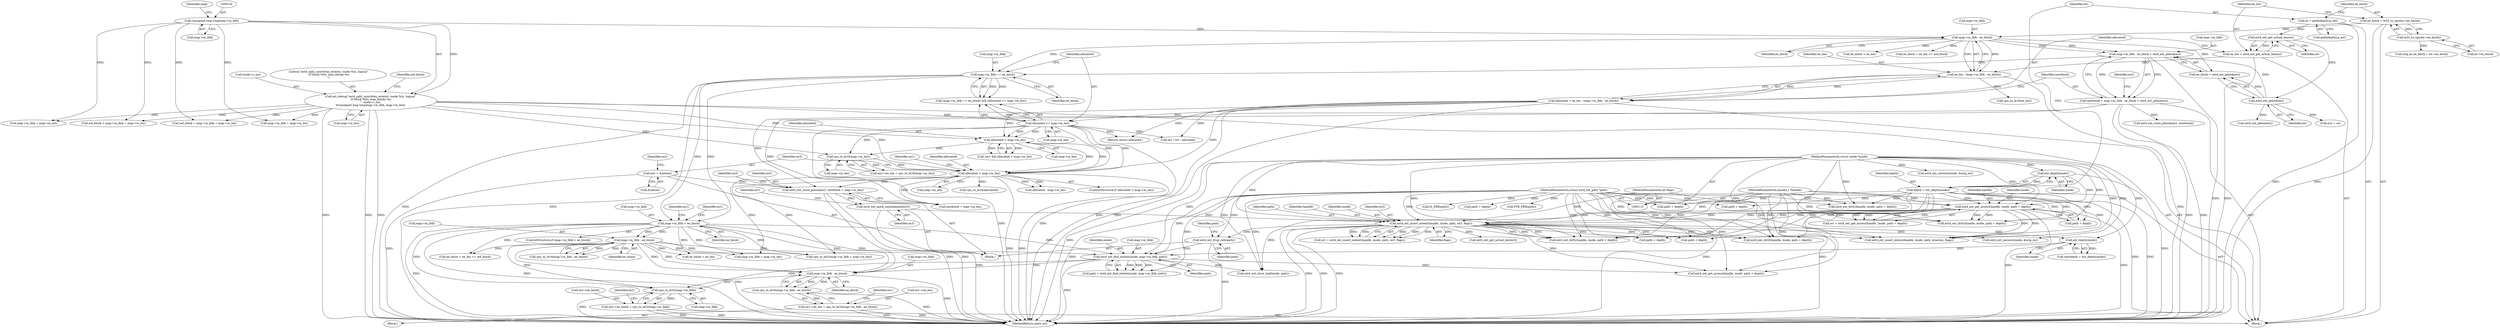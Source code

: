 digraph "0_linux_667eff35a1f56fa74ce98a0c7c29a40adc1ba4e3_0@pointer" {
"1000523" [label="(Call,map->m_lblk - ee_block)"];
"1000293" [label="(Call,map->m_lblk > ee_block)"];
"1000269" [label="(Call,map->m_lblk == ee_block)"];
"1000231" [label="(Call,map->m_lblk - ee_block + ext4_ext_pblock(ex))"];
"1000224" [label="(Call,map->m_lblk - ee_block)"];
"1000153" [label="(Call,(unsigned long long)map->m_lblk)"];
"1000210" [label="(Call,ee_block = le32_to_cpu(ex->ee_block))"];
"1000212" [label="(Call,le32_to_cpu(ex->ee_block))"];
"1000237" [label="(Call,ext4_ext_pblock(ex))"];
"1000218" [label="(Call,ext4_ext_get_actual_len(ex))"];
"1000203" [label="(Call,ex = path[depth].p_ext)"];
"1000462" [label="(Call,ext4_ext_find_extent(inode, map->m_lblk, path))"];
"1000436" [label="(Call,ext_depth(inode))"];
"1000380" [label="(Call,ext4_ext_insert_extent(handle, inode, path, ex3, flags))"];
"1000283" [label="(Call,ext4_ext_get_access(handle, inode, path + depth))"];
"1000116" [label="(MethodParameterIn,handle_t *handle)"];
"1000201" [label="(Call,ext_depth(inode))"];
"1000117" [label="(MethodParameterIn,struct inode *inode)"];
"1000119" [label="(MethodParameterIn,struct ext4_ext_path *path)"];
"1000199" [label="(Call,depth = ext_depth(inode))"];
"1000376" [label="(Call,ext4_ext_mark_uninitialized(ex3))"];
"1000359" [label="(Call,ext4_ext_store_pblock(ex3, newblock + map->m_len))"];
"1000343" [label="(Call,ex3 = &newex)"];
"1000229" [label="(Call,newblock = map->m_lblk - ee_block + ext4_ext_pblock(ex))"];
"1000336" [label="(Call,allocated > map->m_len)"];
"1000220" [label="(Call,allocated = ee_len - (map->m_lblk - ee_block))"];
"1000222" [label="(Call,ee_len - (map->m_lblk - ee_block))"];
"1000216" [label="(Call,ee_len = ext4_ext_get_actual_len(ex))"];
"1000274" [label="(Call,allocated <= map->m_len)"];
"1000148" [label="(Call,ext_debug(\"ext4_split_unwritten_extents: inode %lu, logical\"\n \t\t\"block %llu, max_blocks %u\n\", inode->i_ino,\n\t\t(unsigned long long)map->m_lblk, map->m_len))"];
"1000322" [label="(Call,allocated > map->m_len)"];
"1000331" [label="(Call,cpu_to_le16(map->m_len))"];
"1000120" [label="(MethodParameterIn,int flags)"];
"1000307" [label="(Call,map->m_lblk - ee_block)"];
"1000458" [label="(Call,ext4_ext_drop_refs(path))"];
"1000522" [label="(Call,cpu_to_le16(map->m_lblk - ee_block))"];
"1000518" [label="(Call,ex1->ee_len = cpu_to_le16(map->m_lblk - ee_block))"];
"1000538" [label="(Call,cpu_to_le32(map->m_lblk))"];
"1000534" [label="(Call,ex2->ee_block = cpu_to_le32(map->m_lblk))"];
"1000219" [label="(Identifier,ex)"];
"1000253" [label="(Call,cpu_to_le16(ee_len))"];
"1000211" [label="(Identifier,ee_block)"];
"1000336" [label="(Call,allocated > map->m_len)"];
"1000119" [label="(MethodParameterIn,struct ext4_ext_path *path)"];
"1000293" [label="(Call,map->m_lblk > ee_block)"];
"1000202" [label="(Identifier,inode)"];
"1000436" [label="(Call,ext_depth(inode))"];
"1000216" [label="(Call,ee_len = ext4_ext_get_actual_len(ex))"];
"1000538" [label="(Call,cpu_to_le32(map->m_lblk))"];
"1000524" [label="(Call,map->m_lblk)"];
"1000422" [label="(Call,ext4_ext_dirty(handle, inode, path + depth))"];
"1000615" [label="(Call,ext4_ext_dirty(handle, inode, path + depth))"];
"1000527" [label="(Identifier,ee_block)"];
"1000224" [label="(Call,map->m_lblk - ee_block)"];
"1000263" [label="(Call,ee_block + ee_len)"];
"1000201" [label="(Call,ext_depth(inode))"];
"1000324" [label="(Call,map->m_len)"];
"1000210" [label="(Call,ee_block = le32_to_cpu(ex->ee_block))"];
"1000514" [label="(Block,)"];
"1000522" [label="(Call,cpu_to_le16(map->m_lblk - ee_block))"];
"1000155" [label="(Call,map->m_lblk)"];
"1000371" [label="(Call,allocated - map->m_len)"];
"1000270" [label="(Call,map->m_lblk)"];
"1000469" [label="(Call,IS_ERR(path))"];
"1000378" [label="(Call,err = ext4_ext_insert_extent(handle, inode, path, ex3, flags))"];
"1000284" [label="(Identifier,handle)"];
"1000497" [label="(Call,path + depth)"];
"1000458" [label="(Call,ext4_ext_drop_refs(path))"];
"1000332" [label="(Call,map->m_len)"];
"1000231" [label="(Call,map->m_lblk - ee_block + ext4_ext_pblock(ex))"];
"1000225" [label="(Call,map->m_lblk)"];
"1000285" [label="(Identifier,inode)"];
"1000361" [label="(Call,newblock + map->m_len)"];
"1000343" [label="(Call,ex3 = &newex)"];
"1000331" [label="(Call,cpu_to_le16(map->m_len))"];
"1000338" [label="(Call,map->m_len)"];
"1000148" [label="(Call,ext_debug(\"ext4_split_unwritten_extents: inode %lu, logical\"\n \t\t\"block %llu, max_blocks %u\n\", inode->i_ino,\n\t\t(unsigned long long)map->m_lblk, map->m_len))"];
"1000460" [label="(Call,path = ext4_ext_find_extent(inode, map->m_lblk, path))"];
"1000306" [label="(Call,cpu_to_le16(map->m_lblk - ee_block))"];
"1000529" [label="(Identifier,ex1)"];
"1000322" [label="(Call,allocated > map->m_len)"];
"1000269" [label="(Call,map->m_lblk == ee_block)"];
"1000297" [label="(Identifier,ee_block)"];
"1000149" [label="(Literal,\"ext4_split_unwritten_extents: inode %lu, logical\"\n \t\t\"block %llu, max_blocks %u\n\")"];
"1000534" [label="(Call,ex2->ee_block = cpu_to_le32(map->m_lblk))"];
"1000661" [label="(Call,path + depth)"];
"1000658" [label="(Call,ext4_ext_dirty(handle, inode, path + depth))"];
"1000311" [label="(Identifier,ee_block)"];
"1000381" [label="(Identifier,handle)"];
"1000294" [label="(Call,map->m_lblk)"];
"1000235" [label="(Call,ee_block + ext4_ext_pblock(ex))"];
"1000368" [label="(Identifier,ex3)"];
"1000212" [label="(Call,le32_to_cpu(ex->ee_block))"];
"1000345" [label="(Call,&newex)"];
"1000451" [label="(Call,ee_block + ee_len)"];
"1000467" [label="(Identifier,path)"];
"1000120" [label="(MethodParameterIn,int flags)"];
"1000518" [label="(Call,ex1->ee_len = cpu_to_le16(map->m_lblk - ee_block))"];
"1000283" [label="(Call,ext4_ext_get_access(handle, inode, path + depth))"];
"1000589" [label="(Call,ext4_ext_zeroout(inode, &orig_ex))"];
"1000276" [label="(Call,map->m_len)"];
"1000450" [label="(Call,ee_block + ee_len <= eof_block)"];
"1000352" [label="(Call,map->m_lblk + map->m_len)"];
"1000382" [label="(Identifier,inode)"];
"1000116" [label="(MethodParameterIn,handle_t *handle)"];
"1000376" [label="(Call,ext4_ext_mark_uninitialized(ex3))"];
"1000549" [label="(Call,cpu_to_le16(allocated))"];
"1000275" [label="(Identifier,allocated)"];
"1000351" [label="(Call,cpu_to_le32(map->m_lblk + map->m_len))"];
"1000205" [label="(Call,path[depth].p_ext)"];
"1000121" [label="(Block,)"];
"1000464" [label="(Call,map->m_lblk)"];
"1000572" [label="(Call,ext4_ext_insert_extent(handle, inode, path, &newex, flags))"];
"1000385" [label="(Identifier,flags)"];
"1000335" [label="(ControlStructure,if (allocated > map->m_len))"];
"1000217" [label="(Identifier,ee_len)"];
"1000183" [label="(Call,map->m_lblk + map->m_len)"];
"1000274" [label="(Call,allocated <= map->m_len)"];
"1000232" [label="(Call,map->m_lblk)"];
"1000440" [label="(Call,ext4_ext_get_actual_len(ex3))"];
"1000158" [label="(Call,map->m_len)"];
"1000494" [label="(Call,ext4_ext_get_access(handle, inode, path + depth))"];
"1000463" [label="(Identifier,inode)"];
"1000323" [label="(Identifier,allocated)"];
"1000519" [label="(Call,ex1->ee_len)"];
"1000286" [label="(Call,path + depth)"];
"1000300" [label="(Identifier,ex1)"];
"1000307" [label="(Call,map->m_lblk - ee_block)"];
"1000159" [label="(Identifier,map)"];
"1000162" [label="(Identifier,eof_block)"];
"1000379" [label="(Identifier,err)"];
"1000273" [label="(Identifier,ee_block)"];
"1000281" [label="(Call,err = ext4_ext_get_access(handle, inode, path + depth))"];
"1000618" [label="(Call,path + depth)"];
"1000434" [label="(Call,newdepth = ext_depth(inode))"];
"1000380" [label="(Call,ext4_ext_insert_extent(handle, inode, path, ex3, flags))"];
"1000240" [label="(Identifier,ex2)"];
"1000237" [label="(Call,ext4_ext_pblock(ex))"];
"1000292" [label="(ControlStructure,if (map->m_lblk > ee_block))"];
"1000117" [label="(MethodParameterIn,struct inode *inode)"];
"1000150" [label="(Call,inode->i_ino)"];
"1000242" [label="(Call,orig_ex.ee_block = ex->ee_block)"];
"1000539" [label="(Call,map->m_lblk)"];
"1000384" [label="(Identifier,ex3)"];
"1000308" [label="(Call,map->m_lblk)"];
"1000222" [label="(Call,ee_len - (map->m_lblk - ee_block))"];
"1000474" [label="(Call,PTR_ERR(path))"];
"1000560" [label="(Call,ext4_ext_dirty(handle, inode, path + depth))"];
"1000344" [label="(Identifier,ex3)"];
"1000190" [label="(Call,eof_block = map->m_lblk + map->m_len)"];
"1000319" [label="(Call,!ex1 && allocated > map->m_len)"];
"1000327" [label="(Call,ex2->ee_len = cpu_to_le16(map->m_len))"];
"1000425" [label="(Call,path + depth)"];
"1000628" [label="(Call,ext4_ext_show_leaf(inode, path))"];
"1000204" [label="(Identifier,ex)"];
"1000535" [label="(Call,ex2->ee_block)"];
"1000377" [label="(Identifier,ex3)"];
"1000396" [label="(Call,ext4_ext_zeroout(inode, &orig_ex))"];
"1000360" [label="(Identifier,ex3)"];
"1000239" [label="(Call,ex2 = ex)"];
"1000153" [label="(Call,(unsigned long long)map->m_lblk)"];
"1000221" [label="(Identifier,allocated)"];
"1000459" [label="(Identifier,path)"];
"1000543" [label="(Identifier,ex2)"];
"1000199" [label="(Call,depth = ext_depth(inode))"];
"1000218" [label="(Call,ext4_ext_get_actual_len(ex))"];
"1000341" [label="(Block,)"];
"1000213" [label="(Call,ex->ee_block)"];
"1000321" [label="(Identifier,ex1)"];
"1000359" [label="(Call,ext4_ext_store_pblock(ex3, newblock + map->m_len))"];
"1000200" [label="(Identifier,depth)"];
"1000510" [label="(Identifier,ex1)"];
"1000563" [label="(Call,path + depth)"];
"1000268" [label="(Call,(map->m_lblk == ee_block) && (allocated <= map->m_len))"];
"1000349" [label="(Identifier,ex3)"];
"1000462" [label="(Call,ext4_ext_find_extent(inode, map->m_lblk, path))"];
"1000203" [label="(Call,ex = path[depth].p_ext)"];
"1000437" [label="(Identifier,inode)"];
"1000258" [label="(Call,ext4_ext_pblock(ex))"];
"1000230" [label="(Identifier,newblock)"];
"1000262" [label="(Call,ee_block + ee_len <= eof_block)"];
"1000461" [label="(Identifier,path)"];
"1000220" [label="(Call,allocated = ee_len - (map->m_lblk - ee_block))"];
"1000542" [label="(Call,ext4_ext_store_pblock(ex2, newblock))"];
"1000181" [label="(Call,eof_block < map->m_lblk + map->m_len)"];
"1000632" [label="(Call,err ? err : allocated)"];
"1000383" [label="(Identifier,path)"];
"1000523" [label="(Call,map->m_lblk - ee_block)"];
"1000228" [label="(Identifier,ee_block)"];
"1000192" [label="(Call,map->m_lblk + map->m_len)"];
"1000223" [label="(Identifier,ee_len)"];
"1000238" [label="(Identifier,ex)"];
"1000666" [label="(MethodReturn,static int)"];
"1000279" [label="(Return,return allocated;)"];
"1000337" [label="(Identifier,allocated)"];
"1000229" [label="(Call,newblock = map->m_lblk - ee_block + ext4_ext_pblock(ex))"];
"1000523" -> "1000522"  [label="AST: "];
"1000523" -> "1000527"  [label="CFG: "];
"1000524" -> "1000523"  [label="AST: "];
"1000527" -> "1000523"  [label="AST: "];
"1000522" -> "1000523"  [label="CFG: "];
"1000523" -> "1000666"  [label="DDG: "];
"1000523" -> "1000522"  [label="DDG: "];
"1000523" -> "1000522"  [label="DDG: "];
"1000293" -> "1000523"  [label="DDG: "];
"1000293" -> "1000523"  [label="DDG: "];
"1000462" -> "1000523"  [label="DDG: "];
"1000307" -> "1000523"  [label="DDG: "];
"1000307" -> "1000523"  [label="DDG: "];
"1000523" -> "1000538"  [label="DDG: "];
"1000293" -> "1000292"  [label="AST: "];
"1000293" -> "1000297"  [label="CFG: "];
"1000294" -> "1000293"  [label="AST: "];
"1000297" -> "1000293"  [label="AST: "];
"1000300" -> "1000293"  [label="CFG: "];
"1000321" -> "1000293"  [label="CFG: "];
"1000293" -> "1000666"  [label="DDG: "];
"1000293" -> "1000666"  [label="DDG: "];
"1000269" -> "1000293"  [label="DDG: "];
"1000269" -> "1000293"  [label="DDG: "];
"1000293" -> "1000307"  [label="DDG: "];
"1000293" -> "1000307"  [label="DDG: "];
"1000293" -> "1000351"  [label="DDG: "];
"1000293" -> "1000352"  [label="DDG: "];
"1000293" -> "1000450"  [label="DDG: "];
"1000293" -> "1000451"  [label="DDG: "];
"1000293" -> "1000462"  [label="DDG: "];
"1000293" -> "1000538"  [label="DDG: "];
"1000269" -> "1000268"  [label="AST: "];
"1000269" -> "1000273"  [label="CFG: "];
"1000270" -> "1000269"  [label="AST: "];
"1000273" -> "1000269"  [label="AST: "];
"1000275" -> "1000269"  [label="CFG: "];
"1000268" -> "1000269"  [label="CFG: "];
"1000269" -> "1000666"  [label="DDG: "];
"1000269" -> "1000666"  [label="DDG: "];
"1000269" -> "1000268"  [label="DDG: "];
"1000269" -> "1000268"  [label="DDG: "];
"1000231" -> "1000269"  [label="DDG: "];
"1000224" -> "1000269"  [label="DDG: "];
"1000231" -> "1000229"  [label="AST: "];
"1000231" -> "1000235"  [label="CFG: "];
"1000232" -> "1000231"  [label="AST: "];
"1000235" -> "1000231"  [label="AST: "];
"1000229" -> "1000231"  [label="CFG: "];
"1000231" -> "1000666"  [label="DDG: "];
"1000231" -> "1000229"  [label="DDG: "];
"1000231" -> "1000229"  [label="DDG: "];
"1000224" -> "1000231"  [label="DDG: "];
"1000224" -> "1000231"  [label="DDG: "];
"1000237" -> "1000231"  [label="DDG: "];
"1000224" -> "1000222"  [label="AST: "];
"1000224" -> "1000228"  [label="CFG: "];
"1000225" -> "1000224"  [label="AST: "];
"1000228" -> "1000224"  [label="AST: "];
"1000222" -> "1000224"  [label="CFG: "];
"1000224" -> "1000222"  [label="DDG: "];
"1000224" -> "1000222"  [label="DDG: "];
"1000153" -> "1000224"  [label="DDG: "];
"1000210" -> "1000224"  [label="DDG: "];
"1000224" -> "1000235"  [label="DDG: "];
"1000224" -> "1000262"  [label="DDG: "];
"1000224" -> "1000263"  [label="DDG: "];
"1000153" -> "1000148"  [label="AST: "];
"1000153" -> "1000155"  [label="CFG: "];
"1000154" -> "1000153"  [label="AST: "];
"1000155" -> "1000153"  [label="AST: "];
"1000159" -> "1000153"  [label="CFG: "];
"1000153" -> "1000148"  [label="DDG: "];
"1000153" -> "1000181"  [label="DDG: "];
"1000153" -> "1000183"  [label="DDG: "];
"1000153" -> "1000190"  [label="DDG: "];
"1000153" -> "1000192"  [label="DDG: "];
"1000210" -> "1000121"  [label="AST: "];
"1000210" -> "1000212"  [label="CFG: "];
"1000211" -> "1000210"  [label="AST: "];
"1000212" -> "1000210"  [label="AST: "];
"1000217" -> "1000210"  [label="CFG: "];
"1000210" -> "1000666"  [label="DDG: "];
"1000212" -> "1000210"  [label="DDG: "];
"1000212" -> "1000213"  [label="CFG: "];
"1000213" -> "1000212"  [label="AST: "];
"1000212" -> "1000242"  [label="DDG: "];
"1000237" -> "1000235"  [label="AST: "];
"1000237" -> "1000238"  [label="CFG: "];
"1000238" -> "1000237"  [label="AST: "];
"1000235" -> "1000237"  [label="CFG: "];
"1000237" -> "1000235"  [label="DDG: "];
"1000218" -> "1000237"  [label="DDG: "];
"1000237" -> "1000239"  [label="DDG: "];
"1000237" -> "1000258"  [label="DDG: "];
"1000218" -> "1000216"  [label="AST: "];
"1000218" -> "1000219"  [label="CFG: "];
"1000219" -> "1000218"  [label="AST: "];
"1000216" -> "1000218"  [label="CFG: "];
"1000218" -> "1000216"  [label="DDG: "];
"1000203" -> "1000218"  [label="DDG: "];
"1000203" -> "1000121"  [label="AST: "];
"1000203" -> "1000205"  [label="CFG: "];
"1000204" -> "1000203"  [label="AST: "];
"1000205" -> "1000203"  [label="AST: "];
"1000211" -> "1000203"  [label="CFG: "];
"1000203" -> "1000666"  [label="DDG: "];
"1000462" -> "1000460"  [label="AST: "];
"1000462" -> "1000467"  [label="CFG: "];
"1000463" -> "1000462"  [label="AST: "];
"1000464" -> "1000462"  [label="AST: "];
"1000467" -> "1000462"  [label="AST: "];
"1000460" -> "1000462"  [label="CFG: "];
"1000462" -> "1000666"  [label="DDG: "];
"1000462" -> "1000460"  [label="DDG: "];
"1000462" -> "1000460"  [label="DDG: "];
"1000462" -> "1000460"  [label="DDG: "];
"1000436" -> "1000462"  [label="DDG: "];
"1000117" -> "1000462"  [label="DDG: "];
"1000307" -> "1000462"  [label="DDG: "];
"1000458" -> "1000462"  [label="DDG: "];
"1000119" -> "1000462"  [label="DDG: "];
"1000462" -> "1000494"  [label="DDG: "];
"1000462" -> "1000538"  [label="DDG: "];
"1000462" -> "1000628"  [label="DDG: "];
"1000436" -> "1000434"  [label="AST: "];
"1000436" -> "1000437"  [label="CFG: "];
"1000437" -> "1000436"  [label="AST: "];
"1000434" -> "1000436"  [label="CFG: "];
"1000436" -> "1000434"  [label="DDG: "];
"1000380" -> "1000436"  [label="DDG: "];
"1000117" -> "1000436"  [label="DDG: "];
"1000380" -> "1000378"  [label="AST: "];
"1000380" -> "1000385"  [label="CFG: "];
"1000381" -> "1000380"  [label="AST: "];
"1000382" -> "1000380"  [label="AST: "];
"1000383" -> "1000380"  [label="AST: "];
"1000384" -> "1000380"  [label="AST: "];
"1000385" -> "1000380"  [label="AST: "];
"1000378" -> "1000380"  [label="CFG: "];
"1000380" -> "1000666"  [label="DDG: "];
"1000380" -> "1000666"  [label="DDG: "];
"1000380" -> "1000666"  [label="DDG: "];
"1000380" -> "1000378"  [label="DDG: "];
"1000380" -> "1000378"  [label="DDG: "];
"1000380" -> "1000378"  [label="DDG: "];
"1000380" -> "1000378"  [label="DDG: "];
"1000380" -> "1000378"  [label="DDG: "];
"1000283" -> "1000380"  [label="DDG: "];
"1000283" -> "1000380"  [label="DDG: "];
"1000116" -> "1000380"  [label="DDG: "];
"1000117" -> "1000380"  [label="DDG: "];
"1000119" -> "1000380"  [label="DDG: "];
"1000376" -> "1000380"  [label="DDG: "];
"1000120" -> "1000380"  [label="DDG: "];
"1000380" -> "1000396"  [label="DDG: "];
"1000380" -> "1000422"  [label="DDG: "];
"1000380" -> "1000422"  [label="DDG: "];
"1000380" -> "1000425"  [label="DDG: "];
"1000380" -> "1000440"  [label="DDG: "];
"1000380" -> "1000458"  [label="DDG: "];
"1000380" -> "1000494"  [label="DDG: "];
"1000380" -> "1000572"  [label="DDG: "];
"1000380" -> "1000658"  [label="DDG: "];
"1000380" -> "1000658"  [label="DDG: "];
"1000380" -> "1000658"  [label="DDG: "];
"1000380" -> "1000661"  [label="DDG: "];
"1000283" -> "1000281"  [label="AST: "];
"1000283" -> "1000286"  [label="CFG: "];
"1000284" -> "1000283"  [label="AST: "];
"1000285" -> "1000283"  [label="AST: "];
"1000286" -> "1000283"  [label="AST: "];
"1000281" -> "1000283"  [label="CFG: "];
"1000283" -> "1000666"  [label="DDG: "];
"1000283" -> "1000666"  [label="DDG: "];
"1000283" -> "1000281"  [label="DDG: "];
"1000283" -> "1000281"  [label="DDG: "];
"1000283" -> "1000281"  [label="DDG: "];
"1000116" -> "1000283"  [label="DDG: "];
"1000201" -> "1000283"  [label="DDG: "];
"1000117" -> "1000283"  [label="DDG: "];
"1000119" -> "1000283"  [label="DDG: "];
"1000199" -> "1000283"  [label="DDG: "];
"1000283" -> "1000560"  [label="DDG: "];
"1000283" -> "1000560"  [label="DDG: "];
"1000283" -> "1000572"  [label="DDG: "];
"1000283" -> "1000572"  [label="DDG: "];
"1000283" -> "1000628"  [label="DDG: "];
"1000116" -> "1000115"  [label="AST: "];
"1000116" -> "1000666"  [label="DDG: "];
"1000116" -> "1000422"  [label="DDG: "];
"1000116" -> "1000494"  [label="DDG: "];
"1000116" -> "1000560"  [label="DDG: "];
"1000116" -> "1000572"  [label="DDG: "];
"1000116" -> "1000615"  [label="DDG: "];
"1000116" -> "1000658"  [label="DDG: "];
"1000201" -> "1000199"  [label="AST: "];
"1000201" -> "1000202"  [label="CFG: "];
"1000202" -> "1000201"  [label="AST: "];
"1000199" -> "1000201"  [label="CFG: "];
"1000201" -> "1000666"  [label="DDG: "];
"1000201" -> "1000199"  [label="DDG: "];
"1000117" -> "1000201"  [label="DDG: "];
"1000117" -> "1000115"  [label="AST: "];
"1000117" -> "1000666"  [label="DDG: "];
"1000117" -> "1000396"  [label="DDG: "];
"1000117" -> "1000422"  [label="DDG: "];
"1000117" -> "1000494"  [label="DDG: "];
"1000117" -> "1000560"  [label="DDG: "];
"1000117" -> "1000572"  [label="DDG: "];
"1000117" -> "1000589"  [label="DDG: "];
"1000117" -> "1000615"  [label="DDG: "];
"1000117" -> "1000628"  [label="DDG: "];
"1000117" -> "1000658"  [label="DDG: "];
"1000119" -> "1000115"  [label="AST: "];
"1000119" -> "1000666"  [label="DDG: "];
"1000119" -> "1000286"  [label="DDG: "];
"1000119" -> "1000422"  [label="DDG: "];
"1000119" -> "1000425"  [label="DDG: "];
"1000119" -> "1000458"  [label="DDG: "];
"1000119" -> "1000460"  [label="DDG: "];
"1000119" -> "1000469"  [label="DDG: "];
"1000119" -> "1000474"  [label="DDG: "];
"1000119" -> "1000494"  [label="DDG: "];
"1000119" -> "1000497"  [label="DDG: "];
"1000119" -> "1000560"  [label="DDG: "];
"1000119" -> "1000563"  [label="DDG: "];
"1000119" -> "1000572"  [label="DDG: "];
"1000119" -> "1000615"  [label="DDG: "];
"1000119" -> "1000618"  [label="DDG: "];
"1000119" -> "1000628"  [label="DDG: "];
"1000119" -> "1000658"  [label="DDG: "];
"1000119" -> "1000661"  [label="DDG: "];
"1000199" -> "1000121"  [label="AST: "];
"1000200" -> "1000199"  [label="AST: "];
"1000204" -> "1000199"  [label="CFG: "];
"1000199" -> "1000666"  [label="DDG: "];
"1000199" -> "1000666"  [label="DDG: "];
"1000199" -> "1000286"  [label="DDG: "];
"1000199" -> "1000422"  [label="DDG: "];
"1000199" -> "1000425"  [label="DDG: "];
"1000199" -> "1000560"  [label="DDG: "];
"1000199" -> "1000563"  [label="DDG: "];
"1000199" -> "1000615"  [label="DDG: "];
"1000199" -> "1000618"  [label="DDG: "];
"1000199" -> "1000658"  [label="DDG: "];
"1000199" -> "1000661"  [label="DDG: "];
"1000376" -> "1000341"  [label="AST: "];
"1000376" -> "1000377"  [label="CFG: "];
"1000377" -> "1000376"  [label="AST: "];
"1000379" -> "1000376"  [label="CFG: "];
"1000376" -> "1000666"  [label="DDG: "];
"1000359" -> "1000376"  [label="DDG: "];
"1000359" -> "1000341"  [label="AST: "];
"1000359" -> "1000361"  [label="CFG: "];
"1000360" -> "1000359"  [label="AST: "];
"1000361" -> "1000359"  [label="AST: "];
"1000368" -> "1000359"  [label="CFG: "];
"1000359" -> "1000666"  [label="DDG: "];
"1000359" -> "1000666"  [label="DDG: "];
"1000343" -> "1000359"  [label="DDG: "];
"1000229" -> "1000359"  [label="DDG: "];
"1000336" -> "1000359"  [label="DDG: "];
"1000343" -> "1000341"  [label="AST: "];
"1000343" -> "1000345"  [label="CFG: "];
"1000344" -> "1000343"  [label="AST: "];
"1000345" -> "1000343"  [label="AST: "];
"1000349" -> "1000343"  [label="CFG: "];
"1000343" -> "1000666"  [label="DDG: "];
"1000229" -> "1000121"  [label="AST: "];
"1000230" -> "1000229"  [label="AST: "];
"1000240" -> "1000229"  [label="CFG: "];
"1000229" -> "1000666"  [label="DDG: "];
"1000229" -> "1000666"  [label="DDG: "];
"1000229" -> "1000361"  [label="DDG: "];
"1000229" -> "1000542"  [label="DDG: "];
"1000336" -> "1000335"  [label="AST: "];
"1000336" -> "1000338"  [label="CFG: "];
"1000337" -> "1000336"  [label="AST: "];
"1000338" -> "1000336"  [label="AST: "];
"1000344" -> "1000336"  [label="CFG: "];
"1000510" -> "1000336"  [label="CFG: "];
"1000336" -> "1000666"  [label="DDG: "];
"1000336" -> "1000666"  [label="DDG: "];
"1000220" -> "1000336"  [label="DDG: "];
"1000274" -> "1000336"  [label="DDG: "];
"1000274" -> "1000336"  [label="DDG: "];
"1000322" -> "1000336"  [label="DDG: "];
"1000322" -> "1000336"  [label="DDG: "];
"1000331" -> "1000336"  [label="DDG: "];
"1000148" -> "1000336"  [label="DDG: "];
"1000336" -> "1000351"  [label="DDG: "];
"1000336" -> "1000352"  [label="DDG: "];
"1000336" -> "1000361"  [label="DDG: "];
"1000336" -> "1000371"  [label="DDG: "];
"1000336" -> "1000371"  [label="DDG: "];
"1000336" -> "1000549"  [label="DDG: "];
"1000220" -> "1000121"  [label="AST: "];
"1000220" -> "1000222"  [label="CFG: "];
"1000221" -> "1000220"  [label="AST: "];
"1000222" -> "1000220"  [label="AST: "];
"1000230" -> "1000220"  [label="CFG: "];
"1000220" -> "1000666"  [label="DDG: "];
"1000220" -> "1000666"  [label="DDG: "];
"1000222" -> "1000220"  [label="DDG: "];
"1000222" -> "1000220"  [label="DDG: "];
"1000220" -> "1000274"  [label="DDG: "];
"1000220" -> "1000279"  [label="DDG: "];
"1000220" -> "1000322"  [label="DDG: "];
"1000220" -> "1000632"  [label="DDG: "];
"1000223" -> "1000222"  [label="AST: "];
"1000222" -> "1000666"  [label="DDG: "];
"1000216" -> "1000222"  [label="DDG: "];
"1000222" -> "1000253"  [label="DDG: "];
"1000216" -> "1000121"  [label="AST: "];
"1000217" -> "1000216"  [label="AST: "];
"1000221" -> "1000216"  [label="CFG: "];
"1000216" -> "1000666"  [label="DDG: "];
"1000274" -> "1000268"  [label="AST: "];
"1000274" -> "1000276"  [label="CFG: "];
"1000275" -> "1000274"  [label="AST: "];
"1000276" -> "1000274"  [label="AST: "];
"1000268" -> "1000274"  [label="CFG: "];
"1000274" -> "1000666"  [label="DDG: "];
"1000274" -> "1000666"  [label="DDG: "];
"1000274" -> "1000268"  [label="DDG: "];
"1000274" -> "1000268"  [label="DDG: "];
"1000148" -> "1000274"  [label="DDG: "];
"1000274" -> "1000279"  [label="DDG: "];
"1000274" -> "1000322"  [label="DDG: "];
"1000274" -> "1000322"  [label="DDG: "];
"1000274" -> "1000331"  [label="DDG: "];
"1000274" -> "1000632"  [label="DDG: "];
"1000148" -> "1000121"  [label="AST: "];
"1000148" -> "1000158"  [label="CFG: "];
"1000149" -> "1000148"  [label="AST: "];
"1000150" -> "1000148"  [label="AST: "];
"1000158" -> "1000148"  [label="AST: "];
"1000162" -> "1000148"  [label="CFG: "];
"1000148" -> "1000666"  [label="DDG: "];
"1000148" -> "1000666"  [label="DDG: "];
"1000148" -> "1000666"  [label="DDG: "];
"1000148" -> "1000181"  [label="DDG: "];
"1000148" -> "1000183"  [label="DDG: "];
"1000148" -> "1000190"  [label="DDG: "];
"1000148" -> "1000192"  [label="DDG: "];
"1000148" -> "1000322"  [label="DDG: "];
"1000148" -> "1000331"  [label="DDG: "];
"1000322" -> "1000319"  [label="AST: "];
"1000322" -> "1000324"  [label="CFG: "];
"1000323" -> "1000322"  [label="AST: "];
"1000324" -> "1000322"  [label="AST: "];
"1000319" -> "1000322"  [label="CFG: "];
"1000322" -> "1000319"  [label="DDG: "];
"1000322" -> "1000319"  [label="DDG: "];
"1000322" -> "1000331"  [label="DDG: "];
"1000331" -> "1000327"  [label="AST: "];
"1000331" -> "1000332"  [label="CFG: "];
"1000332" -> "1000331"  [label="AST: "];
"1000327" -> "1000331"  [label="CFG: "];
"1000331" -> "1000327"  [label="DDG: "];
"1000120" -> "1000115"  [label="AST: "];
"1000120" -> "1000666"  [label="DDG: "];
"1000120" -> "1000572"  [label="DDG: "];
"1000307" -> "1000306"  [label="AST: "];
"1000307" -> "1000311"  [label="CFG: "];
"1000308" -> "1000307"  [label="AST: "];
"1000311" -> "1000307"  [label="AST: "];
"1000306" -> "1000307"  [label="CFG: "];
"1000307" -> "1000666"  [label="DDG: "];
"1000307" -> "1000306"  [label="DDG: "];
"1000307" -> "1000306"  [label="DDG: "];
"1000307" -> "1000351"  [label="DDG: "];
"1000307" -> "1000352"  [label="DDG: "];
"1000307" -> "1000450"  [label="DDG: "];
"1000307" -> "1000451"  [label="DDG: "];
"1000307" -> "1000538"  [label="DDG: "];
"1000458" -> "1000341"  [label="AST: "];
"1000458" -> "1000459"  [label="CFG: "];
"1000459" -> "1000458"  [label="AST: "];
"1000461" -> "1000458"  [label="CFG: "];
"1000458" -> "1000666"  [label="DDG: "];
"1000522" -> "1000518"  [label="AST: "];
"1000518" -> "1000522"  [label="CFG: "];
"1000522" -> "1000666"  [label="DDG: "];
"1000522" -> "1000518"  [label="DDG: "];
"1000518" -> "1000514"  [label="AST: "];
"1000519" -> "1000518"  [label="AST: "];
"1000529" -> "1000518"  [label="CFG: "];
"1000518" -> "1000666"  [label="DDG: "];
"1000518" -> "1000666"  [label="DDG: "];
"1000538" -> "1000534"  [label="AST: "];
"1000538" -> "1000539"  [label="CFG: "];
"1000539" -> "1000538"  [label="AST: "];
"1000534" -> "1000538"  [label="CFG: "];
"1000538" -> "1000666"  [label="DDG: "];
"1000538" -> "1000534"  [label="DDG: "];
"1000534" -> "1000121"  [label="AST: "];
"1000535" -> "1000534"  [label="AST: "];
"1000543" -> "1000534"  [label="CFG: "];
"1000534" -> "1000666"  [label="DDG: "];
"1000534" -> "1000666"  [label="DDG: "];
}
